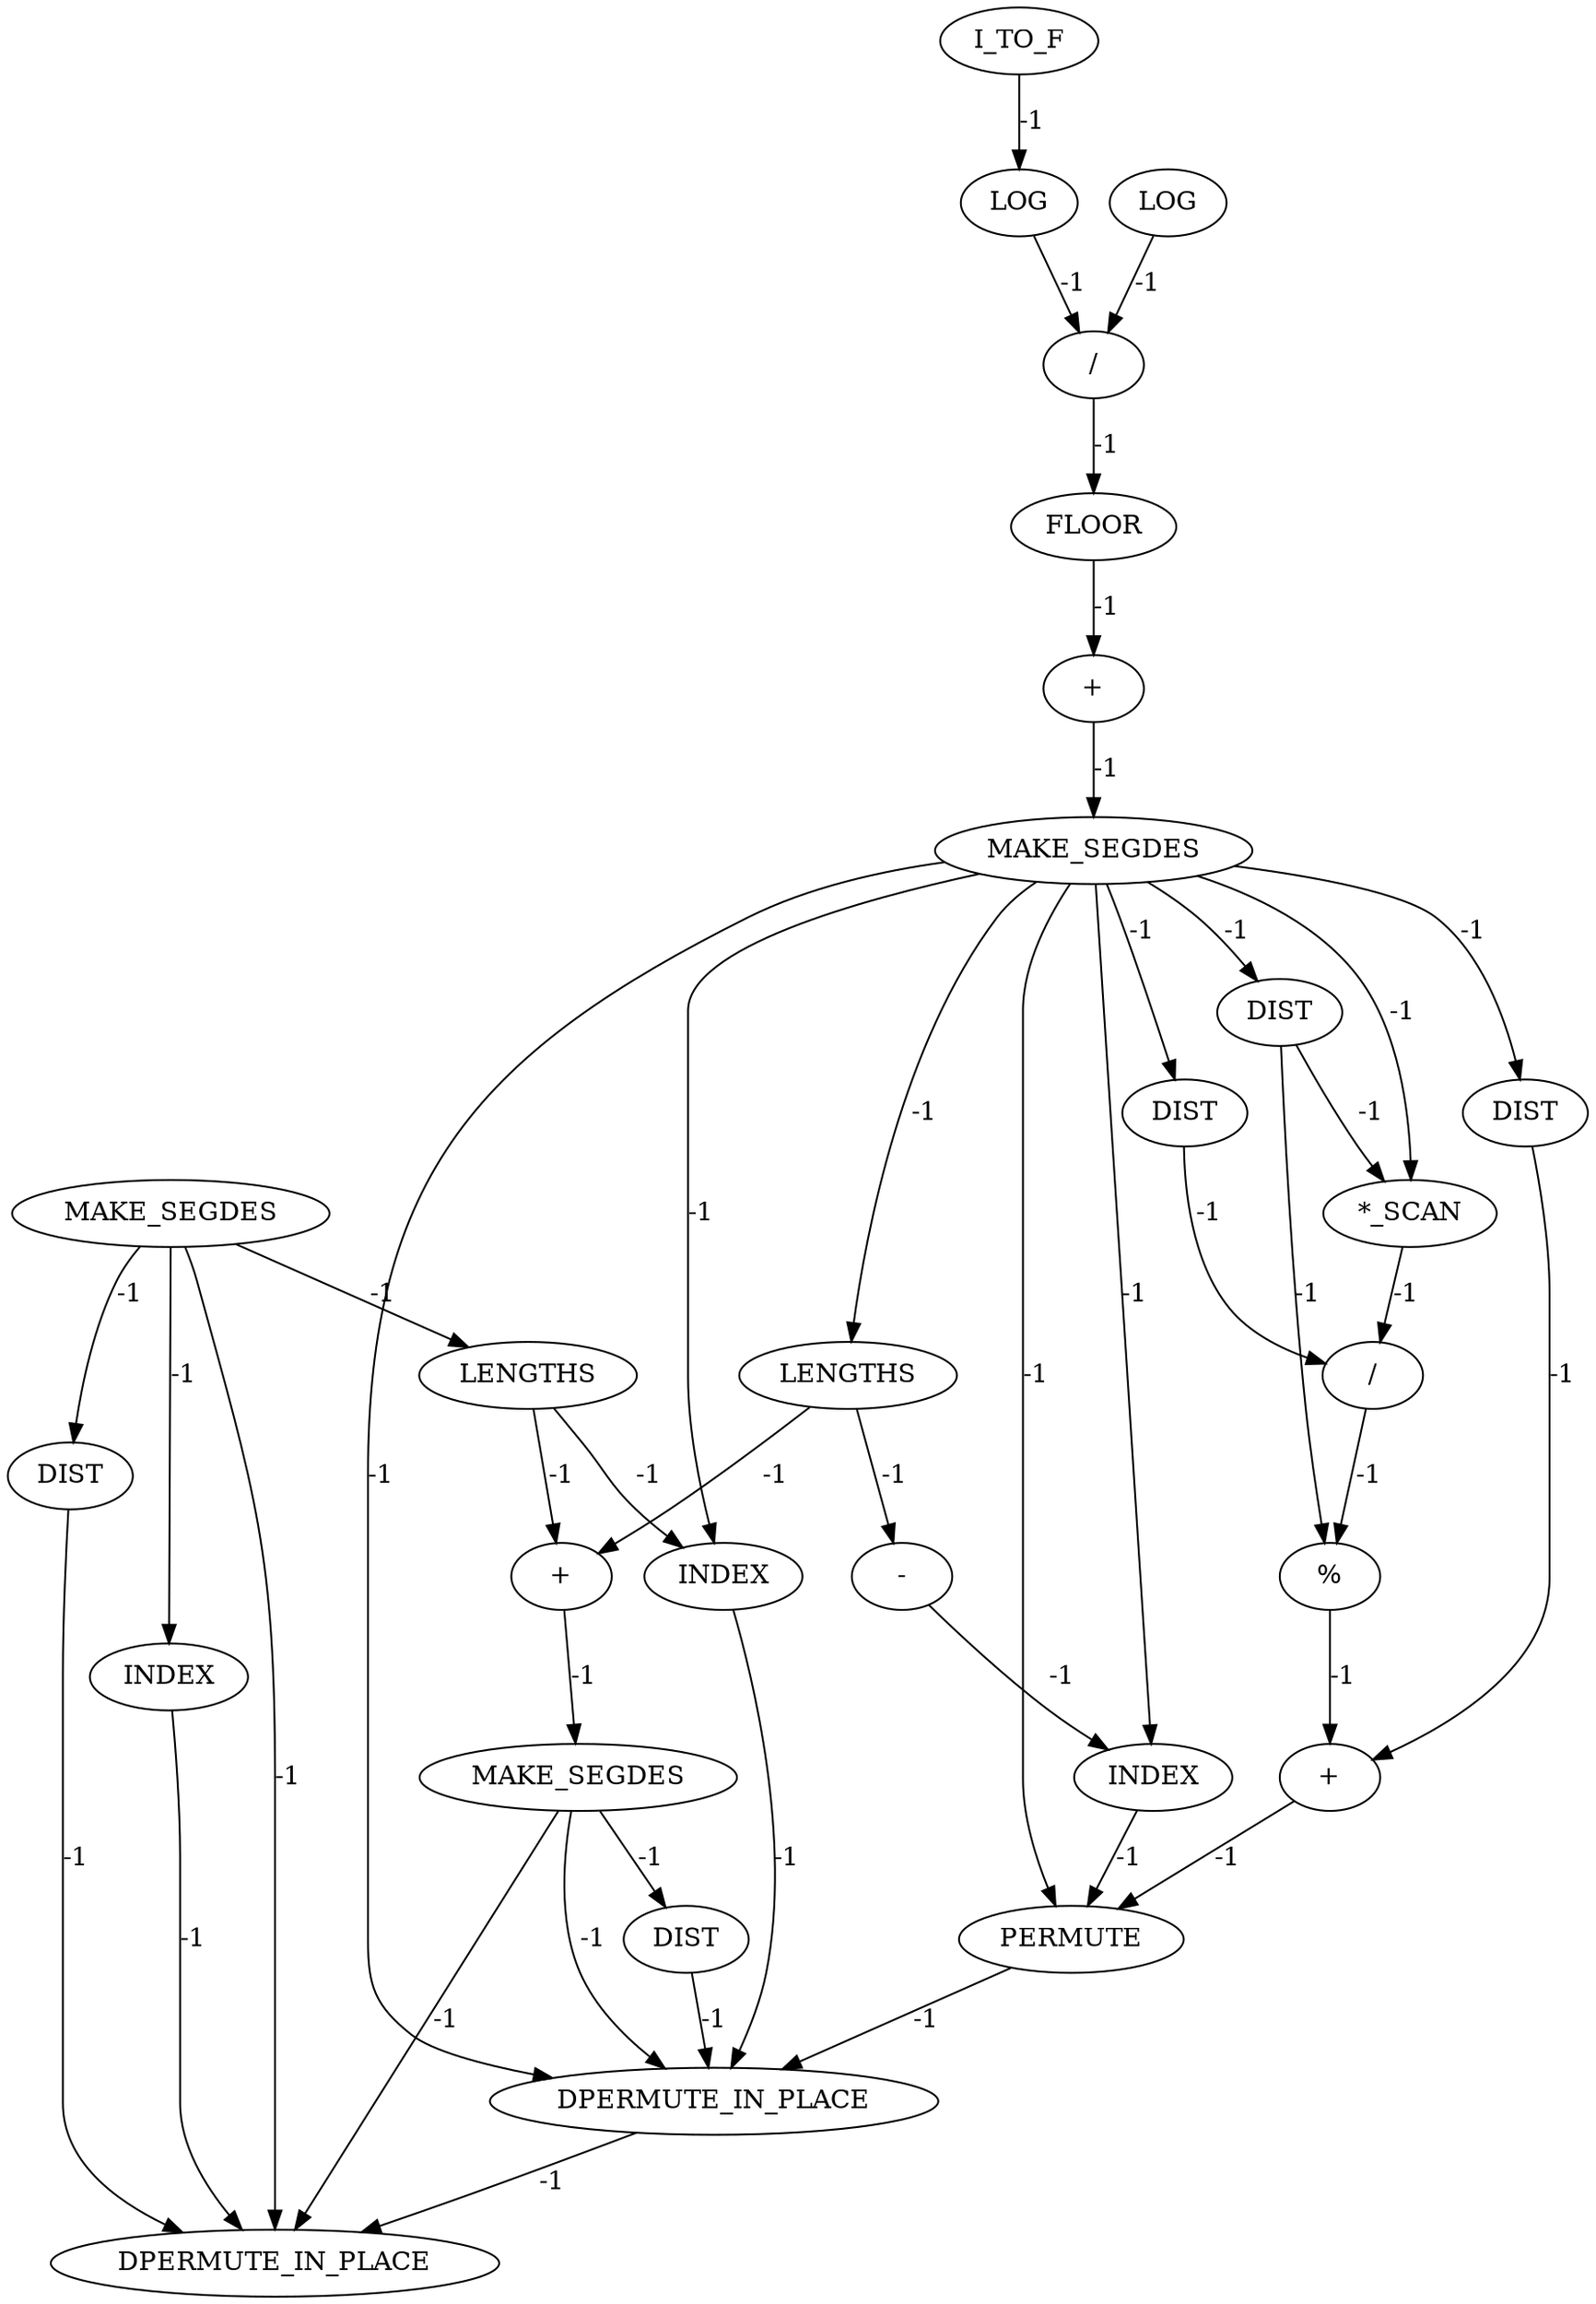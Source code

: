 digraph {
	convex_hull_large_grid_INST_6354 [label=DPERMUTE_IN_PLACE cost=0]
	convex_hull_large_grid_INST_5485 [label="/" cost=0]
	convex_hull_large_grid_INST_5447 [label=LOG cost=0]
	convex_hull_large_grid_INST_5532 [label=DIST cost=0]
	convex_hull_large_grid_INST_5507 [label="-" cost=0]
	convex_hull_large_grid_INST_6353 [label=DPERMUTE_IN_PLACE cost=0]
	convex_hull_large_grid_INST_5477 [label=DIST cost=0]
	convex_hull_large_grid_INST_5463 [label=DIST cost=0]
	convex_hull_large_grid_INST_5452 [label="/" cost=0]
	convex_hull_large_grid_INST_5571 [label=MAKE_SEGDES cost=0]
	convex_hull_large_grid_INST_5555 [label=INDEX cost=0]
	convex_hull_large_grid_INST_5470 [label=DIST cost=0]
	convex_hull_large_grid_INST_5566 [label="+" cost=0]
	convex_hull_large_grid_INST_5499 [label="+" cost=0]
	convex_hull_large_grid_INST_5515 [label=INDEX cost=0]
	convex_hull_large_grid_INST_5453 [label=FLOOR cost=0]
	convex_hull_large_grid_INST_5547 [label=LENGTHS cost=0]
	convex_hull_large_grid_INST_5444 [label=I_TO_F cost=0]
	convex_hull_large_grid_INST_5505 [label=LENGTHS cost=0]
	convex_hull_large_grid_INST_5454 [label="+" cost=0]
	convex_hull_large_grid_INST_5449 [label=LOG cost=0]
	convex_hull_large_grid_INST_5543 [label=INDEX cost=0]
	convex_hull_large_grid_INST_5577 [label=DIST cost=0]
	convex_hull_large_grid_INST_5523 [label=PERMUTE cost=0]
	convex_hull_large_grid_INST_5465 [label="*_SCAN" cost=0]
	convex_hull_large_grid_INST_5457 [label=MAKE_SEGDES cost=0]
	convex_hull_large_grid_INST_5526 [label=MAKE_SEGDES cost=0]
	convex_hull_large_grid_INST_5496 [label="%" cost=0]
	convex_hull_large_grid_INST_5485 -> convex_hull_large_grid_INST_5496 [label=-1 cost=-1]
	convex_hull_large_grid_INST_5447 -> convex_hull_large_grid_INST_5452 [label=-1 cost=-1]
	convex_hull_large_grid_INST_5532 -> convex_hull_large_grid_INST_6354 [label=-1 cost=-1]
	convex_hull_large_grid_INST_5507 -> convex_hull_large_grid_INST_5515 [label=-1 cost=-1]
	convex_hull_large_grid_INST_6353 -> convex_hull_large_grid_INST_6354 [label=-1 cost=-1]
	convex_hull_large_grid_INST_5477 -> convex_hull_large_grid_INST_5499 [label=-1 cost=-1]
	convex_hull_large_grid_INST_5463 -> convex_hull_large_grid_INST_5465 [label=-1 cost=-1]
	convex_hull_large_grid_INST_5463 -> convex_hull_large_grid_INST_5496 [label=-1 cost=-1]
	convex_hull_large_grid_INST_5452 -> convex_hull_large_grid_INST_5453 [label=-1 cost=-1]
	convex_hull_large_grid_INST_5571 -> convex_hull_large_grid_INST_5577 [label=-1 cost=-1]
	convex_hull_large_grid_INST_5571 -> convex_hull_large_grid_INST_6353 [label=-1 cost=-1]
	convex_hull_large_grid_INST_5571 -> convex_hull_large_grid_INST_6354 [label=-1 cost=-1]
	convex_hull_large_grid_INST_5555 -> convex_hull_large_grid_INST_6353 [label=-1 cost=-1]
	convex_hull_large_grid_INST_5470 -> convex_hull_large_grid_INST_5485 [label=-1 cost=-1]
	convex_hull_large_grid_INST_5566 -> convex_hull_large_grid_INST_5571 [label=-1 cost=-1]
	convex_hull_large_grid_INST_5499 -> convex_hull_large_grid_INST_5523 [label=-1 cost=-1]
	convex_hull_large_grid_INST_5515 -> convex_hull_large_grid_INST_5523 [label=-1 cost=-1]
	convex_hull_large_grid_INST_5453 -> convex_hull_large_grid_INST_5454 [label=-1 cost=-1]
	convex_hull_large_grid_INST_5547 -> convex_hull_large_grid_INST_5555 [label=-1 cost=-1]
	convex_hull_large_grid_INST_5547 -> convex_hull_large_grid_INST_5566 [label=-1 cost=-1]
	convex_hull_large_grid_INST_5444 -> convex_hull_large_grid_INST_5447 [label=-1 cost=-1]
	convex_hull_large_grid_INST_5505 -> convex_hull_large_grid_INST_5507 [label=-1 cost=-1]
	convex_hull_large_grid_INST_5505 -> convex_hull_large_grid_INST_5566 [label=-1 cost=-1]
	convex_hull_large_grid_INST_5454 -> convex_hull_large_grid_INST_5457 [label=-1 cost=-1]
	convex_hull_large_grid_INST_5449 -> convex_hull_large_grid_INST_5452 [label=-1 cost=-1]
	convex_hull_large_grid_INST_5543 -> convex_hull_large_grid_INST_6354 [label=-1 cost=-1]
	convex_hull_large_grid_INST_5577 -> convex_hull_large_grid_INST_6353 [label=-1 cost=-1]
	convex_hull_large_grid_INST_5523 -> convex_hull_large_grid_INST_6353 [label=-1 cost=-1]
	convex_hull_large_grid_INST_5465 -> convex_hull_large_grid_INST_5485 [label=-1 cost=-1]
	convex_hull_large_grid_INST_5457 -> convex_hull_large_grid_INST_5463 [label=-1 cost=-1]
	convex_hull_large_grid_INST_5457 -> convex_hull_large_grid_INST_5465 [label=-1 cost=-1]
	convex_hull_large_grid_INST_5457 -> convex_hull_large_grid_INST_5470 [label=-1 cost=-1]
	convex_hull_large_grid_INST_5457 -> convex_hull_large_grid_INST_5477 [label=-1 cost=-1]
	convex_hull_large_grid_INST_5457 -> convex_hull_large_grid_INST_5505 [label=-1 cost=-1]
	convex_hull_large_grid_INST_5457 -> convex_hull_large_grid_INST_5515 [label=-1 cost=-1]
	convex_hull_large_grid_INST_5457 -> convex_hull_large_grid_INST_5523 [label=-1 cost=-1]
	convex_hull_large_grid_INST_5457 -> convex_hull_large_grid_INST_5555 [label=-1 cost=-1]
	convex_hull_large_grid_INST_5457 -> convex_hull_large_grid_INST_6353 [label=-1 cost=-1]
	convex_hull_large_grid_INST_5526 -> convex_hull_large_grid_INST_5532 [label=-1 cost=-1]
	convex_hull_large_grid_INST_5526 -> convex_hull_large_grid_INST_5543 [label=-1 cost=-1]
	convex_hull_large_grid_INST_5526 -> convex_hull_large_grid_INST_5547 [label=-1 cost=-1]
	convex_hull_large_grid_INST_5526 -> convex_hull_large_grid_INST_6354 [label=-1 cost=-1]
	convex_hull_large_grid_INST_5496 -> convex_hull_large_grid_INST_5499 [label=-1 cost=-1]
}
